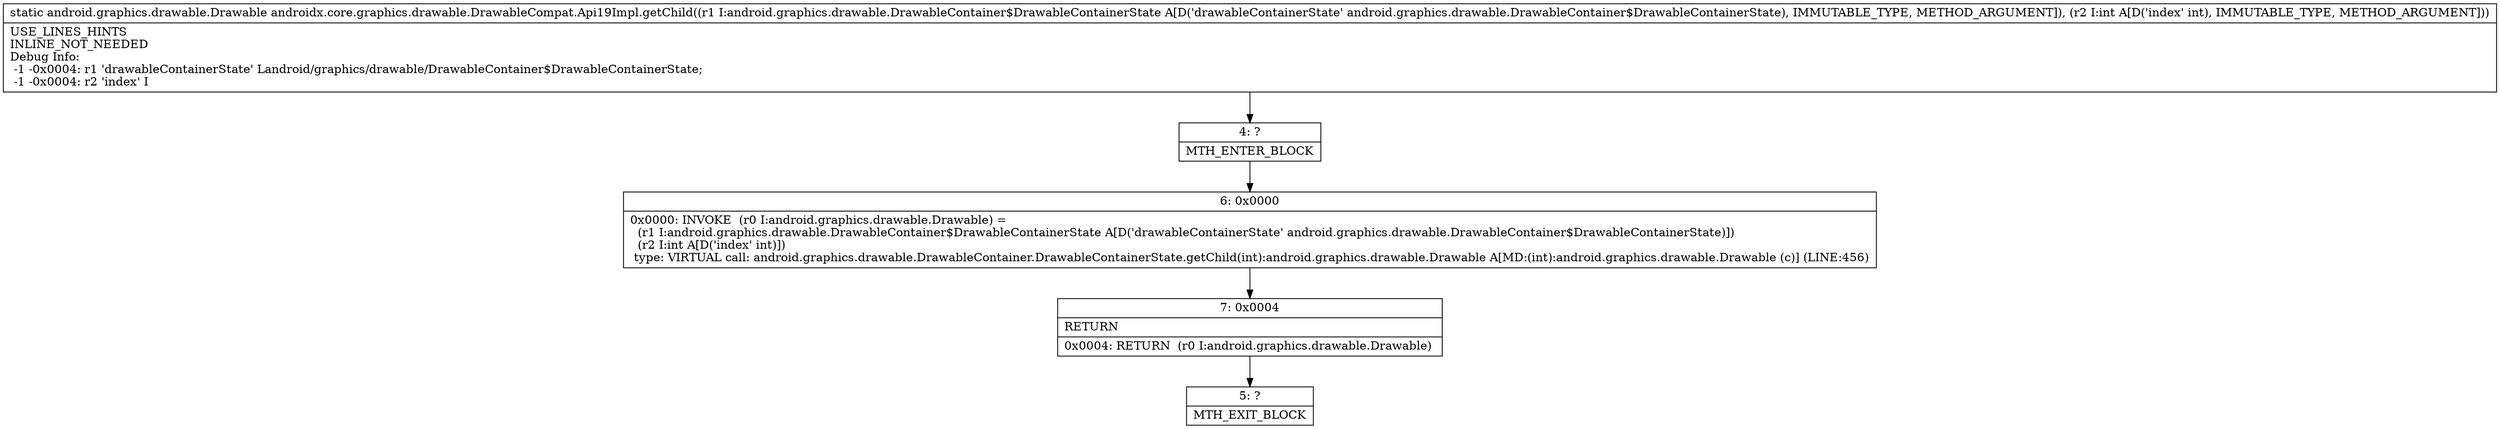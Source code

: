 digraph "CFG forandroidx.core.graphics.drawable.DrawableCompat.Api19Impl.getChild(Landroid\/graphics\/drawable\/DrawableContainer$DrawableContainerState;I)Landroid\/graphics\/drawable\/Drawable;" {
Node_4 [shape=record,label="{4\:\ ?|MTH_ENTER_BLOCK\l}"];
Node_6 [shape=record,label="{6\:\ 0x0000|0x0000: INVOKE  (r0 I:android.graphics.drawable.Drawable) = \l  (r1 I:android.graphics.drawable.DrawableContainer$DrawableContainerState A[D('drawableContainerState' android.graphics.drawable.DrawableContainer$DrawableContainerState)])\l  (r2 I:int A[D('index' int)])\l type: VIRTUAL call: android.graphics.drawable.DrawableContainer.DrawableContainerState.getChild(int):android.graphics.drawable.Drawable A[MD:(int):android.graphics.drawable.Drawable (c)] (LINE:456)\l}"];
Node_7 [shape=record,label="{7\:\ 0x0004|RETURN\l|0x0004: RETURN  (r0 I:android.graphics.drawable.Drawable) \l}"];
Node_5 [shape=record,label="{5\:\ ?|MTH_EXIT_BLOCK\l}"];
MethodNode[shape=record,label="{static android.graphics.drawable.Drawable androidx.core.graphics.drawable.DrawableCompat.Api19Impl.getChild((r1 I:android.graphics.drawable.DrawableContainer$DrawableContainerState A[D('drawableContainerState' android.graphics.drawable.DrawableContainer$DrawableContainerState), IMMUTABLE_TYPE, METHOD_ARGUMENT]), (r2 I:int A[D('index' int), IMMUTABLE_TYPE, METHOD_ARGUMENT]))  | USE_LINES_HINTS\lINLINE_NOT_NEEDED\lDebug Info:\l  \-1 \-0x0004: r1 'drawableContainerState' Landroid\/graphics\/drawable\/DrawableContainer$DrawableContainerState;\l  \-1 \-0x0004: r2 'index' I\l}"];
MethodNode -> Node_4;Node_4 -> Node_6;
Node_6 -> Node_7;
Node_7 -> Node_5;
}

